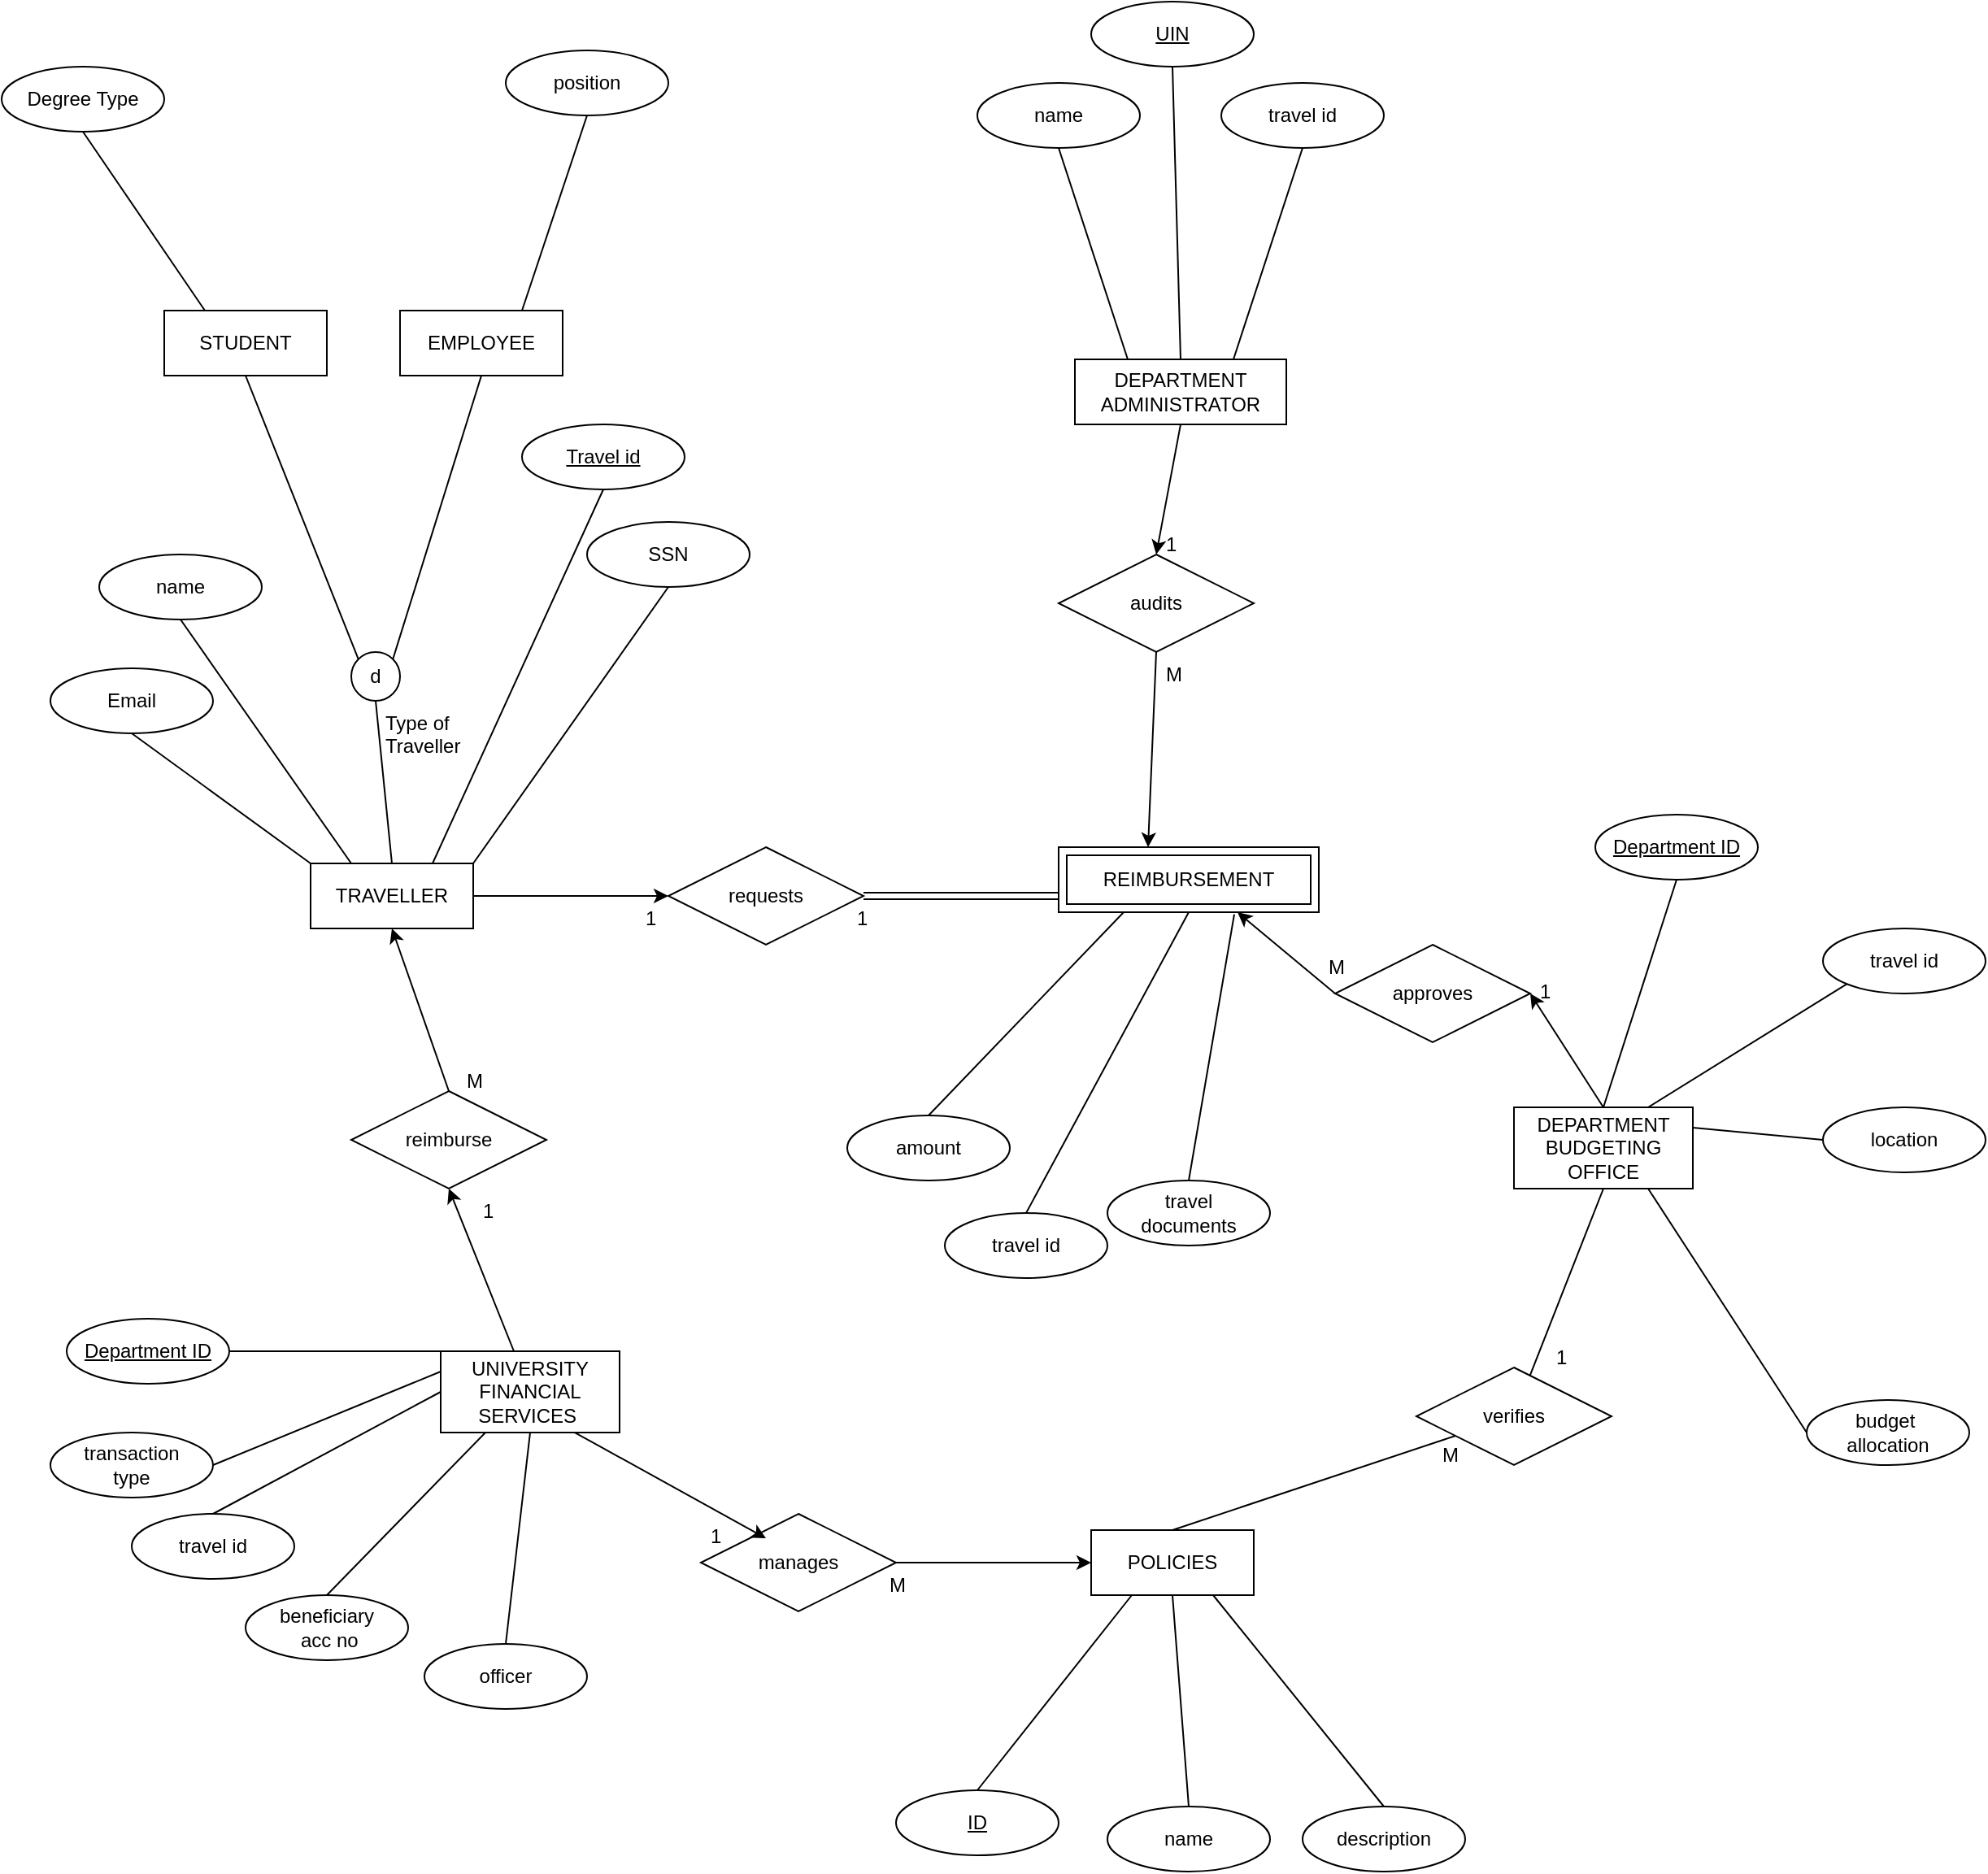 <mxfile version="24.7.16">
  <diagram id="R2lEEEUBdFMjLlhIrx00" name="Page-1">
    <mxGraphModel grid="1" page="1" gridSize="10" guides="1" tooltips="1" connect="1" arrows="1" fold="1" pageScale="1" pageWidth="850" pageHeight="1100" math="0" shadow="0" extFonts="Permanent Marker^https://fonts.googleapis.com/css?family=Permanent+Marker">
      <root>
        <mxCell id="0" />
        <mxCell id="1" parent="0" />
        <mxCell id="JfFtpPmvwm0unq5B4NQ8-1" value="TRAVELLER" style="whiteSpace=wrap;html=1;align=center;" vertex="1" parent="1">
          <mxGeometry x="210" y="160" width="100" height="40" as="geometry" />
        </mxCell>
        <mxCell id="JfFtpPmvwm0unq5B4NQ8-2" value="DEPARTMENT BUDGETING OFFICE" style="whiteSpace=wrap;html=1;align=center;" vertex="1" parent="1">
          <mxGeometry x="950" y="310" width="110" height="50" as="geometry" />
        </mxCell>
        <mxCell id="JfFtpPmvwm0unq5B4NQ8-4" value="UNIVERSITY FINANCIAL SERVICES&amp;nbsp;" style="whiteSpace=wrap;html=1;align=center;" vertex="1" parent="1">
          <mxGeometry x="290" y="460" width="110" height="50" as="geometry" />
        </mxCell>
        <mxCell id="JfFtpPmvwm0unq5B4NQ8-5" value="DEPARTMENT ADMINISTRATOR" style="whiteSpace=wrap;html=1;align=center;" vertex="1" parent="1">
          <mxGeometry x="680" y="-150" width="130" height="40" as="geometry" />
        </mxCell>
        <mxCell id="JfFtpPmvwm0unq5B4NQ8-22" value="verifies" style="shape=rhombus;perimeter=rhombusPerimeter;whiteSpace=wrap;html=1;align=center;" vertex="1" parent="1">
          <mxGeometry x="890" y="470" width="120" height="60" as="geometry" />
        </mxCell>
        <mxCell id="JfFtpPmvwm0unq5B4NQ8-23" value="POLICIES" style="shape=label;margin=3;double=1;whiteSpace=wrap;html=1;align=center;" vertex="1" parent="1">
          <mxGeometry x="690" y="570" width="100" height="40" as="geometry" />
        </mxCell>
        <mxCell id="JfFtpPmvwm0unq5B4NQ8-24" value="Email" style="ellipse;whiteSpace=wrap;html=1;align=center;" vertex="1" parent="1">
          <mxGeometry x="50" y="40" width="100" height="40" as="geometry" />
        </mxCell>
        <mxCell id="JfFtpPmvwm0unq5B4NQ8-25" value="name" style="ellipse;whiteSpace=wrap;html=1;align=center;" vertex="1" parent="1">
          <mxGeometry x="80" y="-30" width="100" height="40" as="geometry" />
        </mxCell>
        <mxCell id="JfFtpPmvwm0unq5B4NQ8-27" value="" style="endArrow=none;html=1;rounded=0;exitX=0.75;exitY=0;exitDx=0;exitDy=0;entryX=0.5;entryY=1;entryDx=0;entryDy=0;" edge="1" parent="1" source="JfFtpPmvwm0unq5B4NQ8-1" target="JfFtpPmvwm0unq5B4NQ8-58">
          <mxGeometry width="50" height="50" relative="1" as="geometry">
            <mxPoint x="400" y="180" as="sourcePoint" />
            <mxPoint x="420" y="40" as="targetPoint" />
          </mxGeometry>
        </mxCell>
        <mxCell id="JfFtpPmvwm0unq5B4NQ8-28" value="manages" style="shape=rhombus;perimeter=rhombusPerimeter;whiteSpace=wrap;html=1;align=center;" vertex="1" parent="1">
          <mxGeometry x="450" y="560" width="120" height="60" as="geometry" />
        </mxCell>
        <mxCell id="JfFtpPmvwm0unq5B4NQ8-30" value="" style="endArrow=none;html=1;rounded=0;exitX=0.5;exitY=0;exitDx=0;exitDy=0;" edge="1" parent="1" source="JfFtpPmvwm0unq5B4NQ8-23" target="JfFtpPmvwm0unq5B4NQ8-22">
          <mxGeometry width="50" height="50" relative="1" as="geometry">
            <mxPoint x="370" y="460" as="sourcePoint" />
            <mxPoint x="420" y="410" as="targetPoint" />
          </mxGeometry>
        </mxCell>
        <mxCell id="JfFtpPmvwm0unq5B4NQ8-31" value="" style="endArrow=classic;html=1;rounded=0;exitX=0.75;exitY=1;exitDx=0;exitDy=0;entryX=1;entryY=0.5;entryDx=0;entryDy=0;" edge="1" parent="1" source="JfFtpPmvwm0unq5B4NQ8-4" target="JfFtpPmvwm0unq5B4NQ8-51">
          <mxGeometry width="50" height="50" relative="1" as="geometry">
            <mxPoint x="370" y="460" as="sourcePoint" />
            <mxPoint x="420" y="410" as="targetPoint" />
          </mxGeometry>
        </mxCell>
        <mxCell id="JfFtpPmvwm0unq5B4NQ8-32" value="" style="endArrow=classic;html=1;rounded=0;exitX=1;exitY=0.5;exitDx=0;exitDy=0;entryX=0;entryY=0.5;entryDx=0;entryDy=0;" edge="1" parent="1" source="JfFtpPmvwm0unq5B4NQ8-28" target="JfFtpPmvwm0unq5B4NQ8-23">
          <mxGeometry width="50" height="50" relative="1" as="geometry">
            <mxPoint x="370" y="460" as="sourcePoint" />
            <mxPoint x="420" y="410" as="targetPoint" />
          </mxGeometry>
        </mxCell>
        <mxCell id="JfFtpPmvwm0unq5B4NQ8-33" value="" style="endArrow=none;html=1;rounded=0;entryX=0.5;entryY=1;entryDx=0;entryDy=0;" edge="1" parent="1" source="JfFtpPmvwm0unq5B4NQ8-22" target="JfFtpPmvwm0unq5B4NQ8-2">
          <mxGeometry width="50" height="50" relative="1" as="geometry">
            <mxPoint x="370" y="460" as="sourcePoint" />
            <mxPoint x="420" y="410" as="targetPoint" />
          </mxGeometry>
        </mxCell>
        <mxCell id="JfFtpPmvwm0unq5B4NQ8-34" value="" style="endArrow=none;html=1;rounded=0;exitX=0.25;exitY=0;exitDx=0;exitDy=0;entryX=0.5;entryY=1;entryDx=0;entryDy=0;" edge="1" parent="1" source="JfFtpPmvwm0unq5B4NQ8-1" target="JfFtpPmvwm0unq5B4NQ8-25">
          <mxGeometry width="50" height="50" relative="1" as="geometry">
            <mxPoint x="370" y="230" as="sourcePoint" />
            <mxPoint x="420" y="180" as="targetPoint" />
          </mxGeometry>
        </mxCell>
        <mxCell id="JfFtpPmvwm0unq5B4NQ8-42" value="reimburse" style="shape=rhombus;perimeter=rhombusPerimeter;whiteSpace=wrap;html=1;align=center;" vertex="1" parent="1">
          <mxGeometry x="235" y="300" width="120" height="60" as="geometry" />
        </mxCell>
        <mxCell id="JfFtpPmvwm0unq5B4NQ8-43" value="" style="endArrow=classic;html=1;rounded=0;entryX=0.5;entryY=1;entryDx=0;entryDy=0;" edge="1" parent="1" source="JfFtpPmvwm0unq5B4NQ8-4" target="JfFtpPmvwm0unq5B4NQ8-42">
          <mxGeometry width="50" height="50" relative="1" as="geometry">
            <mxPoint x="370" y="370" as="sourcePoint" />
            <mxPoint x="420" y="320" as="targetPoint" />
          </mxGeometry>
        </mxCell>
        <mxCell id="JfFtpPmvwm0unq5B4NQ8-44" value="" style="endArrow=classic;html=1;rounded=0;entryX=0.5;entryY=1;entryDx=0;entryDy=0;exitX=0.5;exitY=0;exitDx=0;exitDy=0;" edge="1" parent="1" source="JfFtpPmvwm0unq5B4NQ8-42" target="JfFtpPmvwm0unq5B4NQ8-1">
          <mxGeometry width="50" height="50" relative="1" as="geometry">
            <mxPoint x="370" y="370" as="sourcePoint" />
            <mxPoint x="420" y="320" as="targetPoint" />
          </mxGeometry>
        </mxCell>
        <mxCell id="JfFtpPmvwm0unq5B4NQ8-48" value="M" style="text;strokeColor=none;fillColor=none;spacingLeft=4;spacingRight=4;overflow=hidden;rotatable=0;points=[[0,0.5],[1,0.5]];portConstraint=eastwest;fontSize=12;whiteSpace=wrap;html=1;" vertex="1" parent="1">
          <mxGeometry x="900" y="510" width="40" height="30" as="geometry" />
        </mxCell>
        <mxCell id="JfFtpPmvwm0unq5B4NQ8-49" value="M" style="text;strokeColor=none;fillColor=none;spacingLeft=4;spacingRight=4;overflow=hidden;rotatable=0;points=[[0,0.5],[1,0.5]];portConstraint=eastwest;fontSize=12;whiteSpace=wrap;html=1;" vertex="1" parent="1">
          <mxGeometry x="560" y="590" width="40" height="30" as="geometry" />
        </mxCell>
        <mxCell id="JfFtpPmvwm0unq5B4NQ8-51" value="1" style="text;strokeColor=none;fillColor=none;spacingLeft=4;spacingRight=4;overflow=hidden;rotatable=0;points=[[0,0.5],[1,0.5]];portConstraint=eastwest;fontSize=12;whiteSpace=wrap;html=1;" vertex="1" parent="1">
          <mxGeometry x="450" y="560" width="40" height="30" as="geometry" />
        </mxCell>
        <mxCell id="JfFtpPmvwm0unq5B4NQ8-52" value="1" style="text;strokeColor=none;fillColor=none;spacingLeft=4;spacingRight=4;overflow=hidden;rotatable=0;points=[[0,0.5],[1,0.5]];portConstraint=eastwest;fontSize=12;whiteSpace=wrap;html=1;" vertex="1" parent="1">
          <mxGeometry x="310" y="360" width="40" height="30" as="geometry" />
        </mxCell>
        <mxCell id="JfFtpPmvwm0unq5B4NQ8-53" value="M" style="text;strokeColor=none;fillColor=none;spacingLeft=4;spacingRight=4;overflow=hidden;rotatable=0;points=[[0,0.5],[1,0.5]];portConstraint=eastwest;fontSize=12;whiteSpace=wrap;html=1;" vertex="1" parent="1">
          <mxGeometry x="300" y="280" width="40" height="30" as="geometry" />
        </mxCell>
        <mxCell id="JfFtpPmvwm0unq5B4NQ8-54" value="SSN" style="ellipse;whiteSpace=wrap;html=1;align=center;" vertex="1" parent="1">
          <mxGeometry x="380" y="-50" width="100" height="40" as="geometry" />
        </mxCell>
        <mxCell id="JfFtpPmvwm0unq5B4NQ8-55" value="" style="endArrow=none;html=1;rounded=0;entryX=0.5;entryY=1;entryDx=0;entryDy=0;exitX=1;exitY=0;exitDx=0;exitDy=0;" edge="1" parent="1" source="JfFtpPmvwm0unq5B4NQ8-1" target="JfFtpPmvwm0unq5B4NQ8-54">
          <mxGeometry width="50" height="50" relative="1" as="geometry">
            <mxPoint x="370" y="300" as="sourcePoint" />
            <mxPoint x="420" y="250" as="targetPoint" />
          </mxGeometry>
        </mxCell>
        <mxCell id="JfFtpPmvwm0unq5B4NQ8-58" value="Travel id" style="ellipse;whiteSpace=wrap;html=1;align=center;fontStyle=4;" vertex="1" parent="1">
          <mxGeometry x="340" y="-110" width="100" height="40" as="geometry" />
        </mxCell>
        <mxCell id="JfFtpPmvwm0unq5B4NQ8-59" value="" style="endArrow=none;html=1;rounded=0;entryX=0.5;entryY=1;entryDx=0;entryDy=0;exitX=0;exitY=0;exitDx=0;exitDy=0;" edge="1" parent="1" source="JfFtpPmvwm0unq5B4NQ8-1" target="JfFtpPmvwm0unq5B4NQ8-24">
          <mxGeometry width="50" height="50" relative="1" as="geometry">
            <mxPoint x="330" y="150" as="sourcePoint" />
            <mxPoint x="200" y="100" as="targetPoint" />
          </mxGeometry>
        </mxCell>
        <mxCell id="JfFtpPmvwm0unq5B4NQ8-65" value="" style="endArrow=none;html=1;rounded=0;entryX=0.5;entryY=1;entryDx=0;entryDy=0;exitX=0.5;exitY=0;exitDx=0;exitDy=0;" edge="1" parent="1" source="JfFtpPmvwm0unq5B4NQ8-1" target="JfFtpPmvwm0unq5B4NQ8-66">
          <mxGeometry width="50" height="50" relative="1" as="geometry">
            <mxPoint x="370" y="110" as="sourcePoint" />
            <mxPoint x="400" y="20" as="targetPoint" />
          </mxGeometry>
        </mxCell>
        <mxCell id="JfFtpPmvwm0unq5B4NQ8-66" value="d" style="ellipse;whiteSpace=wrap;html=1;aspect=fixed;" vertex="1" parent="1">
          <mxGeometry x="235" y="30" width="30" height="30" as="geometry" />
        </mxCell>
        <mxCell id="JfFtpPmvwm0unq5B4NQ8-67" value="" style="endArrow=none;html=1;rounded=0;exitX=1;exitY=0;exitDx=0;exitDy=0;entryX=0.5;entryY=1;entryDx=0;entryDy=0;" edge="1" parent="1" source="JfFtpPmvwm0unq5B4NQ8-66" target="JfFtpPmvwm0unq5B4NQ8-71">
          <mxGeometry width="50" height="50" relative="1" as="geometry">
            <mxPoint x="400" y="40" as="sourcePoint" />
            <mxPoint x="400" y="-60" as="targetPoint" />
          </mxGeometry>
        </mxCell>
        <mxCell id="JfFtpPmvwm0unq5B4NQ8-68" value="" style="endArrow=none;html=1;rounded=0;exitX=0;exitY=0;exitDx=0;exitDy=0;entryX=0.5;entryY=1;entryDx=0;entryDy=0;" edge="1" parent="1" source="JfFtpPmvwm0unq5B4NQ8-66" target="JfFtpPmvwm0unq5B4NQ8-73">
          <mxGeometry width="50" height="50" relative="1" as="geometry">
            <mxPoint x="350" y="40" as="sourcePoint" />
            <mxPoint x="330" y="-40" as="targetPoint" />
          </mxGeometry>
        </mxCell>
        <mxCell id="JfFtpPmvwm0unq5B4NQ8-71" value="EMPLOYEE" style="whiteSpace=wrap;html=1;align=center;" vertex="1" parent="1">
          <mxGeometry x="265" y="-180" width="100" height="40" as="geometry" />
        </mxCell>
        <mxCell id="JfFtpPmvwm0unq5B4NQ8-73" value="STUDENT" style="whiteSpace=wrap;html=1;align=center;" vertex="1" parent="1">
          <mxGeometry x="120" y="-180" width="100" height="40" as="geometry" />
        </mxCell>
        <mxCell id="JfFtpPmvwm0unq5B4NQ8-76" value="Type of Traveller" style="text;strokeColor=none;fillColor=none;spacingLeft=4;spacingRight=4;overflow=hidden;rotatable=0;points=[[0,0.5],[1,0.5]];portConstraint=eastwest;fontSize=12;whiteSpace=wrap;html=1;" vertex="1" parent="1">
          <mxGeometry x="250" y="60" width="90" height="50" as="geometry" />
        </mxCell>
        <mxCell id="JfFtpPmvwm0unq5B4NQ8-77" value="description" style="ellipse;whiteSpace=wrap;html=1;align=center;" vertex="1" parent="1">
          <mxGeometry x="820" y="740" width="100" height="40" as="geometry" />
        </mxCell>
        <mxCell id="JfFtpPmvwm0unq5B4NQ8-78" value="&lt;u&gt;ID&lt;/u&gt;" style="ellipse;whiteSpace=wrap;html=1;align=center;" vertex="1" parent="1">
          <mxGeometry x="570" y="730" width="100" height="40" as="geometry" />
        </mxCell>
        <mxCell id="JfFtpPmvwm0unq5B4NQ8-79" value="name" style="ellipse;whiteSpace=wrap;html=1;align=center;" vertex="1" parent="1">
          <mxGeometry x="700" y="740" width="100" height="40" as="geometry" />
        </mxCell>
        <mxCell id="JfFtpPmvwm0unq5B4NQ8-80" value="beneficiary&lt;div&gt;&amp;nbsp;acc no&lt;/div&gt;" style="ellipse;whiteSpace=wrap;html=1;align=center;" vertex="1" parent="1">
          <mxGeometry x="170" y="610" width="100" height="40" as="geometry" />
        </mxCell>
        <mxCell id="JfFtpPmvwm0unq5B4NQ8-81" value="" style="endArrow=none;html=1;rounded=0;entryX=0.25;entryY=1;entryDx=0;entryDy=0;exitX=0.5;exitY=0;exitDx=0;exitDy=0;" edge="1" parent="1" source="JfFtpPmvwm0unq5B4NQ8-78" target="JfFtpPmvwm0unq5B4NQ8-23">
          <mxGeometry width="50" height="50" relative="1" as="geometry">
            <mxPoint x="630" y="690" as="sourcePoint" />
            <mxPoint x="680" y="640" as="targetPoint" />
          </mxGeometry>
        </mxCell>
        <mxCell id="JfFtpPmvwm0unq5B4NQ8-82" value="" style="endArrow=none;html=1;rounded=0;entryX=0.5;entryY=1;entryDx=0;entryDy=0;exitX=0.5;exitY=0;exitDx=0;exitDy=0;" edge="1" parent="1" source="JfFtpPmvwm0unq5B4NQ8-79" target="JfFtpPmvwm0unq5B4NQ8-23">
          <mxGeometry width="50" height="50" relative="1" as="geometry">
            <mxPoint x="720" y="710" as="sourcePoint" />
            <mxPoint x="770" y="660" as="targetPoint" />
          </mxGeometry>
        </mxCell>
        <mxCell id="JfFtpPmvwm0unq5B4NQ8-83" value="" style="endArrow=none;html=1;rounded=0;entryX=0.75;entryY=1;entryDx=0;entryDy=0;exitX=0.5;exitY=0;exitDx=0;exitDy=0;" edge="1" parent="1" source="JfFtpPmvwm0unq5B4NQ8-77" target="JfFtpPmvwm0unq5B4NQ8-23">
          <mxGeometry width="50" height="50" relative="1" as="geometry">
            <mxPoint x="800" y="690" as="sourcePoint" />
            <mxPoint x="770" y="630" as="targetPoint" />
          </mxGeometry>
        </mxCell>
        <mxCell id="JfFtpPmvwm0unq5B4NQ8-84" value="travel id" style="ellipse;whiteSpace=wrap;html=1;align=center;" vertex="1" parent="1">
          <mxGeometry x="1140" y="200" width="100" height="40" as="geometry" />
        </mxCell>
        <mxCell id="JfFtpPmvwm0unq5B4NQ8-85" value="" style="endArrow=none;html=1;rounded=0;exitX=0.75;exitY=0;exitDx=0;exitDy=0;entryX=0;entryY=1;entryDx=0;entryDy=0;" edge="1" parent="1" source="JfFtpPmvwm0unq5B4NQ8-2" target="JfFtpPmvwm0unq5B4NQ8-84">
          <mxGeometry width="50" height="50" relative="1" as="geometry">
            <mxPoint x="900" y="280" as="sourcePoint" />
            <mxPoint x="950" y="230" as="targetPoint" />
          </mxGeometry>
        </mxCell>
        <mxCell id="JfFtpPmvwm0unq5B4NQ8-86" value="location" style="ellipse;whiteSpace=wrap;html=1;align=center;" vertex="1" parent="1">
          <mxGeometry x="1140" y="310" width="100" height="40" as="geometry" />
        </mxCell>
        <mxCell id="JfFtpPmvwm0unq5B4NQ8-87" value="" style="endArrow=none;html=1;rounded=0;exitX=1;exitY=0.25;exitDx=0;exitDy=0;entryX=0;entryY=0.5;entryDx=0;entryDy=0;" edge="1" parent="1" source="JfFtpPmvwm0unq5B4NQ8-2" target="JfFtpPmvwm0unq5B4NQ8-86">
          <mxGeometry width="50" height="50" relative="1" as="geometry">
            <mxPoint x="870" y="300" as="sourcePoint" />
            <mxPoint x="920" y="250" as="targetPoint" />
          </mxGeometry>
        </mxCell>
        <mxCell id="JfFtpPmvwm0unq5B4NQ8-88" value="budget&amp;nbsp;&lt;div&gt;allocation&lt;/div&gt;" style="ellipse;whiteSpace=wrap;html=1;align=center;" vertex="1" parent="1">
          <mxGeometry x="1130" y="490" width="100" height="40" as="geometry" />
        </mxCell>
        <mxCell id="JfFtpPmvwm0unq5B4NQ8-89" value="" style="endArrow=none;html=1;rounded=0;entryX=0.75;entryY=1;entryDx=0;entryDy=0;exitX=0;exitY=0.5;exitDx=0;exitDy=0;" edge="1" parent="1" source="JfFtpPmvwm0unq5B4NQ8-88" target="JfFtpPmvwm0unq5B4NQ8-2">
          <mxGeometry width="50" height="50" relative="1" as="geometry">
            <mxPoint x="590" y="400" as="sourcePoint" />
            <mxPoint x="640" y="350" as="targetPoint" />
          </mxGeometry>
        </mxCell>
        <mxCell id="JfFtpPmvwm0unq5B4NQ8-90" value="" style="endArrow=none;html=1;rounded=0;entryX=0.25;entryY=1;entryDx=0;entryDy=0;exitX=0.5;exitY=0;exitDx=0;exitDy=0;" edge="1" parent="1" source="JfFtpPmvwm0unq5B4NQ8-80" target="JfFtpPmvwm0unq5B4NQ8-4">
          <mxGeometry width="50" height="50" relative="1" as="geometry">
            <mxPoint x="280" y="600" as="sourcePoint" />
            <mxPoint x="330" y="550" as="targetPoint" />
          </mxGeometry>
        </mxCell>
        <mxCell id="JfFtpPmvwm0unq5B4NQ8-93" value="travel id" style="ellipse;whiteSpace=wrap;html=1;align=center;" vertex="1" parent="1">
          <mxGeometry x="100" y="560" width="100" height="40" as="geometry" />
        </mxCell>
        <mxCell id="JfFtpPmvwm0unq5B4NQ8-94" value="" style="endArrow=none;html=1;rounded=0;entryX=0;entryY=0.5;entryDx=0;entryDy=0;exitX=0.5;exitY=0;exitDx=0;exitDy=0;" edge="1" parent="1" source="JfFtpPmvwm0unq5B4NQ8-93" target="JfFtpPmvwm0unq5B4NQ8-4">
          <mxGeometry width="50" height="50" relative="1" as="geometry">
            <mxPoint x="220" y="550" as="sourcePoint" />
            <mxPoint x="270" y="500" as="targetPoint" />
          </mxGeometry>
        </mxCell>
        <mxCell id="JfFtpPmvwm0unq5B4NQ8-96" value="transaction&lt;div&gt;type&lt;/div&gt;" style="ellipse;whiteSpace=wrap;html=1;align=center;" vertex="1" parent="1">
          <mxGeometry x="50" y="510" width="100" height="40" as="geometry" />
        </mxCell>
        <mxCell id="JfFtpPmvwm0unq5B4NQ8-97" value="" style="endArrow=none;html=1;rounded=0;entryX=0;entryY=0.25;entryDx=0;entryDy=0;exitX=1;exitY=0.5;exitDx=0;exitDy=0;" edge="1" parent="1" source="JfFtpPmvwm0unq5B4NQ8-96" target="JfFtpPmvwm0unq5B4NQ8-4">
          <mxGeometry width="50" height="50" relative="1" as="geometry">
            <mxPoint x="180" y="530" as="sourcePoint" />
            <mxPoint x="230" y="480" as="targetPoint" />
          </mxGeometry>
        </mxCell>
        <mxCell id="JfFtpPmvwm0unq5B4NQ8-98" value="officer" style="ellipse;whiteSpace=wrap;html=1;align=center;" vertex="1" parent="1">
          <mxGeometry x="280" y="640" width="100" height="40" as="geometry" />
        </mxCell>
        <mxCell id="JfFtpPmvwm0unq5B4NQ8-99" value="" style="endArrow=none;html=1;rounded=0;entryX=0.5;entryY=1;entryDx=0;entryDy=0;exitX=0.5;exitY=0;exitDx=0;exitDy=0;" edge="1" parent="1" source="JfFtpPmvwm0unq5B4NQ8-98" target="JfFtpPmvwm0unq5B4NQ8-4">
          <mxGeometry width="50" height="50" relative="1" as="geometry">
            <mxPoint x="350" y="630" as="sourcePoint" />
            <mxPoint x="400" y="580" as="targetPoint" />
          </mxGeometry>
        </mxCell>
        <mxCell id="JfFtpPmvwm0unq5B4NQ8-100" value="name" style="ellipse;whiteSpace=wrap;html=1;align=center;" vertex="1" parent="1">
          <mxGeometry x="620" y="-320" width="100" height="40" as="geometry" />
        </mxCell>
        <mxCell id="JfFtpPmvwm0unq5B4NQ8-101" value="travel id" style="ellipse;whiteSpace=wrap;html=1;align=center;" vertex="1" parent="1">
          <mxGeometry x="770" y="-320" width="100" height="40" as="geometry" />
        </mxCell>
        <mxCell id="JfFtpPmvwm0unq5B4NQ8-102" value="" style="endArrow=none;html=1;rounded=0;entryX=0.5;entryY=1;entryDx=0;entryDy=0;exitX=0.25;exitY=0;exitDx=0;exitDy=0;" edge="1" parent="1" source="JfFtpPmvwm0unq5B4NQ8-5" target="JfFtpPmvwm0unq5B4NQ8-100">
          <mxGeometry width="50" height="50" relative="1" as="geometry">
            <mxPoint x="-70" y="290" as="sourcePoint" />
            <mxPoint x="-20" y="240" as="targetPoint" />
          </mxGeometry>
        </mxCell>
        <mxCell id="JfFtpPmvwm0unq5B4NQ8-103" value="" style="endArrow=none;html=1;rounded=0;entryX=0.75;entryY=0;entryDx=0;entryDy=0;exitX=0.5;exitY=1;exitDx=0;exitDy=0;" edge="1" parent="1" source="JfFtpPmvwm0unq5B4NQ8-101" target="JfFtpPmvwm0unq5B4NQ8-5">
          <mxGeometry width="50" height="50" relative="1" as="geometry">
            <mxPoint x="-70" y="430" as="sourcePoint" />
            <mxPoint x="-20" y="380" as="targetPoint" />
          </mxGeometry>
        </mxCell>
        <mxCell id="JfFtpPmvwm0unq5B4NQ8-104" value="&lt;u&gt;UIN&lt;/u&gt;" style="ellipse;whiteSpace=wrap;html=1;align=center;" vertex="1" parent="1">
          <mxGeometry x="690" y="-370" width="100" height="40" as="geometry" />
        </mxCell>
        <mxCell id="JfFtpPmvwm0unq5B4NQ8-105" value="" style="endArrow=none;html=1;rounded=0;exitX=0.5;exitY=1;exitDx=0;exitDy=0;entryX=0.5;entryY=0;entryDx=0;entryDy=0;" edge="1" parent="1" source="JfFtpPmvwm0unq5B4NQ8-104" target="JfFtpPmvwm0unq5B4NQ8-5">
          <mxGeometry width="50" height="50" relative="1" as="geometry">
            <mxPoint x="-120" y="370" as="sourcePoint" />
            <mxPoint x="-70" y="320" as="targetPoint" />
          </mxGeometry>
        </mxCell>
        <mxCell id="VUu1D5smWkgnO6-AwXRt-5" value="requests" style="shape=rhombus;perimeter=rhombusPerimeter;whiteSpace=wrap;html=1;align=center;" vertex="1" parent="1">
          <mxGeometry x="430" y="150" width="120" height="60" as="geometry" />
        </mxCell>
        <mxCell id="VUu1D5smWkgnO6-AwXRt-6" value="approves" style="shape=rhombus;perimeter=rhombusPerimeter;whiteSpace=wrap;html=1;align=center;" vertex="1" parent="1">
          <mxGeometry x="840" y="210" width="120" height="60" as="geometry" />
        </mxCell>
        <mxCell id="VUu1D5smWkgnO6-AwXRt-7" value="" style="endArrow=classic;html=1;rounded=0;exitX=1;exitY=0.5;exitDx=0;exitDy=0;entryX=0;entryY=0.5;entryDx=0;entryDy=0;" edge="1" parent="1" source="JfFtpPmvwm0unq5B4NQ8-1" target="VUu1D5smWkgnO6-AwXRt-5">
          <mxGeometry width="50" height="50" relative="1" as="geometry">
            <mxPoint x="490" y="240" as="sourcePoint" />
            <mxPoint x="540" y="190" as="targetPoint" />
          </mxGeometry>
        </mxCell>
        <mxCell id="VUu1D5smWkgnO6-AwXRt-9" value="" style="endArrow=classic;html=1;rounded=0;exitX=0.5;exitY=0;exitDx=0;exitDy=0;entryX=1;entryY=0.5;entryDx=0;entryDy=0;" edge="1" parent="1" source="JfFtpPmvwm0unq5B4NQ8-2" target="VUu1D5smWkgnO6-AwXRt-6">
          <mxGeometry width="50" height="50" relative="1" as="geometry">
            <mxPoint x="490" y="240" as="sourcePoint" />
            <mxPoint x="540" y="190" as="targetPoint" />
          </mxGeometry>
        </mxCell>
        <mxCell id="VUu1D5smWkgnO6-AwXRt-10" value="" style="endArrow=classic;html=1;rounded=0;exitX=0;exitY=0.5;exitDx=0;exitDy=0;entryX=1;entryY=1;entryDx=0;entryDy=0;" edge="1" parent="1" source="VUu1D5smWkgnO6-AwXRt-6">
          <mxGeometry width="50" height="50" relative="1" as="geometry">
            <mxPoint x="490" y="240" as="sourcePoint" />
            <mxPoint x="780" y="190" as="targetPoint" />
          </mxGeometry>
        </mxCell>
        <mxCell id="VUu1D5smWkgnO6-AwXRt-11" value="audits" style="shape=rhombus;perimeter=rhombusPerimeter;whiteSpace=wrap;html=1;align=center;" vertex="1" parent="1">
          <mxGeometry x="670" y="-30" width="120" height="60" as="geometry" />
        </mxCell>
        <mxCell id="VUu1D5smWkgnO6-AwXRt-13" value="" style="endArrow=classic;html=1;rounded=0;exitX=0.5;exitY=1;exitDx=0;exitDy=0;entryX=0.5;entryY=0;entryDx=0;entryDy=0;" edge="1" parent="1" source="JfFtpPmvwm0unq5B4NQ8-5" target="VUu1D5smWkgnO6-AwXRt-11">
          <mxGeometry width="50" height="50" relative="1" as="geometry">
            <mxPoint x="900" y="-50" as="sourcePoint" />
            <mxPoint x="950" y="-100" as="targetPoint" />
          </mxGeometry>
        </mxCell>
        <mxCell id="VUu1D5smWkgnO6-AwXRt-14" value="" style="endArrow=classic;html=1;rounded=0;exitX=0.5;exitY=1;exitDx=0;exitDy=0;entryX=0.5;entryY=0;entryDx=0;entryDy=0;" edge="1" parent="1" source="VUu1D5smWkgnO6-AwXRt-11">
          <mxGeometry width="50" height="50" relative="1" as="geometry">
            <mxPoint x="640" y="-50" as="sourcePoint" />
            <mxPoint x="725" y="150" as="targetPoint" />
          </mxGeometry>
        </mxCell>
        <mxCell id="VUu1D5smWkgnO6-AwXRt-16" value="amount" style="ellipse;whiteSpace=wrap;html=1;align=center;" vertex="1" parent="1">
          <mxGeometry x="540" y="315" width="100" height="40" as="geometry" />
        </mxCell>
        <mxCell id="VUu1D5smWkgnO6-AwXRt-17" value="travel id" style="ellipse;whiteSpace=wrap;html=1;align=center;" vertex="1" parent="1">
          <mxGeometry x="600" y="375" width="100" height="40" as="geometry" />
        </mxCell>
        <mxCell id="VUu1D5smWkgnO6-AwXRt-18" value="travel&lt;div&gt;documents&lt;/div&gt;" style="ellipse;whiteSpace=wrap;html=1;align=center;" vertex="1" parent="1">
          <mxGeometry x="700" y="355" width="100" height="40" as="geometry" />
        </mxCell>
        <mxCell id="VUu1D5smWkgnO6-AwXRt-19" value="" style="endArrow=none;html=1;rounded=0;entryX=0.25;entryY=1;entryDx=0;entryDy=0;exitX=0.5;exitY=0;exitDx=0;exitDy=0;" edge="1" parent="1" source="VUu1D5smWkgnO6-AwXRt-16" target="1kij8Iq1sjP4dTyGCAq3-3">
          <mxGeometry width="50" height="50" relative="1" as="geometry">
            <mxPoint x="600" y="290" as="sourcePoint" />
            <mxPoint x="697.5" y="190" as="targetPoint" />
          </mxGeometry>
        </mxCell>
        <mxCell id="VUu1D5smWkgnO6-AwXRt-20" value="" style="endArrow=none;html=1;rounded=0;entryX=0.5;entryY=1;entryDx=0;entryDy=0;exitX=0.5;exitY=0;exitDx=0;exitDy=0;" edge="1" parent="1" source="VUu1D5smWkgnO6-AwXRt-17" target="1kij8Iq1sjP4dTyGCAq3-3">
          <mxGeometry width="50" height="50" relative="1" as="geometry">
            <mxPoint x="620" y="350" as="sourcePoint" />
            <mxPoint x="725" y="190" as="targetPoint" />
          </mxGeometry>
        </mxCell>
        <mxCell id="VUu1D5smWkgnO6-AwXRt-21" value="" style="endArrow=none;html=1;rounded=0;entryX=0.675;entryY=1.033;entryDx=0;entryDy=0;exitX=0.5;exitY=0;exitDx=0;exitDy=0;entryPerimeter=0;" edge="1" parent="1" source="VUu1D5smWkgnO6-AwXRt-18" target="1kij8Iq1sjP4dTyGCAq3-3">
          <mxGeometry width="50" height="50" relative="1" as="geometry">
            <mxPoint x="700" y="310" as="sourcePoint" />
            <mxPoint x="752.5" y="190" as="targetPoint" />
          </mxGeometry>
        </mxCell>
        <mxCell id="VUu1D5smWkgnO6-AwXRt-23" value="1" style="text;strokeColor=none;fillColor=none;spacingLeft=4;spacingRight=4;overflow=hidden;rotatable=0;points=[[0,0.5],[1,0.5]];portConstraint=eastwest;fontSize=12;whiteSpace=wrap;html=1;" vertex="1" parent="1">
          <mxGeometry x="960" y="225" width="40" height="30" as="geometry" />
        </mxCell>
        <mxCell id="VUu1D5smWkgnO6-AwXRt-25" value="1" style="text;strokeColor=none;fillColor=none;spacingLeft=4;spacingRight=4;overflow=hidden;rotatable=0;points=[[0,0.5],[1,0.5]];portConstraint=eastwest;fontSize=12;whiteSpace=wrap;html=1;" vertex="1" parent="1">
          <mxGeometry x="970" y="450" width="40" height="30" as="geometry" />
        </mxCell>
        <mxCell id="VUu1D5smWkgnO6-AwXRt-26" value="M" style="text;strokeColor=none;fillColor=none;spacingLeft=4;spacingRight=4;overflow=hidden;rotatable=0;points=[[0,0.5],[1,0.5]];portConstraint=eastwest;fontSize=12;whiteSpace=wrap;html=1;" vertex="1" parent="1">
          <mxGeometry x="830" y="210" width="40" height="30" as="geometry" />
        </mxCell>
        <mxCell id="VUu1D5smWkgnO6-AwXRt-28" value="1" style="text;strokeColor=none;fillColor=none;spacingLeft=4;spacingRight=4;overflow=hidden;rotatable=0;points=[[0,0.5],[1,0.5]];portConstraint=eastwest;fontSize=12;whiteSpace=wrap;html=1;" vertex="1" parent="1">
          <mxGeometry x="540" y="180" width="40" height="30" as="geometry" />
        </mxCell>
        <mxCell id="VUu1D5smWkgnO6-AwXRt-31" value="1" style="text;strokeColor=none;fillColor=none;spacingLeft=4;spacingRight=4;overflow=hidden;rotatable=0;points=[[0,0.5],[1,0.5]];portConstraint=eastwest;fontSize=12;whiteSpace=wrap;html=1;" vertex="1" parent="1">
          <mxGeometry x="410" y="180" width="40" height="30" as="geometry" />
        </mxCell>
        <mxCell id="VUu1D5smWkgnO6-AwXRt-32" value="1" style="text;strokeColor=none;fillColor=none;spacingLeft=4;spacingRight=4;overflow=hidden;rotatable=0;points=[[0,0.5],[1,0.5]];portConstraint=eastwest;fontSize=12;whiteSpace=wrap;html=1;" vertex="1" parent="1">
          <mxGeometry x="730" y="-50" width="40" height="30" as="geometry" />
        </mxCell>
        <mxCell id="VUu1D5smWkgnO6-AwXRt-33" value="M" style="text;strokeColor=none;fillColor=none;spacingLeft=4;spacingRight=4;overflow=hidden;rotatable=0;points=[[0,0.5],[1,0.5]];portConstraint=eastwest;fontSize=12;whiteSpace=wrap;html=1;" vertex="1" parent="1">
          <mxGeometry x="730" y="30" width="40" height="30" as="geometry" />
        </mxCell>
        <mxCell id="VUu1D5smWkgnO6-AwXRt-39" value="position" style="ellipse;whiteSpace=wrap;html=1;align=center;" vertex="1" parent="1">
          <mxGeometry x="330" y="-340" width="100" height="40" as="geometry" />
        </mxCell>
        <mxCell id="VUu1D5smWkgnO6-AwXRt-41" value="" style="endArrow=none;html=1;rounded=0;entryX=0.5;entryY=1;entryDx=0;entryDy=0;exitX=0.75;exitY=0;exitDx=0;exitDy=0;" edge="1" parent="1" source="JfFtpPmvwm0unq5B4NQ8-71" target="VUu1D5smWkgnO6-AwXRt-39">
          <mxGeometry width="50" height="50" relative="1" as="geometry">
            <mxPoint x="570" y="-50" as="sourcePoint" />
            <mxPoint x="620" y="-100" as="targetPoint" />
          </mxGeometry>
        </mxCell>
        <mxCell id="VUu1D5smWkgnO6-AwXRt-42" value="" style="endArrow=none;html=1;rounded=0;entryX=0.5;entryY=1;entryDx=0;entryDy=0;exitX=0.25;exitY=0;exitDx=0;exitDy=0;" edge="1" parent="1" source="JfFtpPmvwm0unq5B4NQ8-73" target="VUu1D5smWkgnO6-AwXRt-43">
          <mxGeometry width="50" height="50" relative="1" as="geometry">
            <mxPoint x="110" y="-200" as="sourcePoint" />
            <mxPoint x="70" y="-290" as="targetPoint" />
          </mxGeometry>
        </mxCell>
        <mxCell id="VUu1D5smWkgnO6-AwXRt-43" value="Degree Type" style="ellipse;whiteSpace=wrap;html=1;align=center;" vertex="1" parent="1">
          <mxGeometry x="20" y="-330" width="100" height="40" as="geometry" />
        </mxCell>
        <mxCell id="1kij8Iq1sjP4dTyGCAq3-1" value="Department ID" style="ellipse;whiteSpace=wrap;html=1;align=center;fontStyle=4;" vertex="1" parent="1">
          <mxGeometry x="1000" y="130" width="100" height="40" as="geometry" />
        </mxCell>
        <mxCell id="1kij8Iq1sjP4dTyGCAq3-2" value="" style="endArrow=none;html=1;rounded=0;exitX=0.5;exitY=1;exitDx=0;exitDy=0;entryX=0.5;entryY=0;entryDx=0;entryDy=0;" edge="1" parent="1" source="1kij8Iq1sjP4dTyGCAq3-1" target="JfFtpPmvwm0unq5B4NQ8-2">
          <mxGeometry width="50" height="50" relative="1" as="geometry">
            <mxPoint x="1030" y="120" as="sourcePoint" />
            <mxPoint x="1020" y="300" as="targetPoint" />
          </mxGeometry>
        </mxCell>
        <mxCell id="1kij8Iq1sjP4dTyGCAq3-3" value="REIMBURSEMENT" style="shape=ext;margin=3;double=1;whiteSpace=wrap;html=1;align=center;" vertex="1" parent="1">
          <mxGeometry x="670" y="150" width="160" height="40" as="geometry" />
        </mxCell>
        <mxCell id="1kij8Iq1sjP4dTyGCAq3-4" value="Department ID" style="ellipse;whiteSpace=wrap;html=1;align=center;fontStyle=4;" vertex="1" parent="1">
          <mxGeometry x="60" y="440" width="100" height="40" as="geometry" />
        </mxCell>
        <mxCell id="1kij8Iq1sjP4dTyGCAq3-5" value="" style="endArrow=none;html=1;rounded=0;entryX=0;entryY=0;entryDx=0;entryDy=0;exitX=1;exitY=0.5;exitDx=0;exitDy=0;" edge="1" parent="1" source="1kij8Iq1sjP4dTyGCAq3-4" target="JfFtpPmvwm0unq5B4NQ8-4">
          <mxGeometry width="50" height="50" relative="1" as="geometry">
            <mxPoint x="150" y="470" as="sourcePoint" />
            <mxPoint x="270" y="345" as="targetPoint" />
          </mxGeometry>
        </mxCell>
        <mxCell id="Liork6kfrY48I-zao6pi-1" value="" style="shape=link;html=1;rounded=0;entryX=0;entryY=0.75;entryDx=0;entryDy=0;" edge="1" parent="1" target="1kij8Iq1sjP4dTyGCAq3-3">
          <mxGeometry width="100" relative="1" as="geometry">
            <mxPoint x="550" y="180" as="sourcePoint" />
            <mxPoint x="650" y="180" as="targetPoint" />
          </mxGeometry>
        </mxCell>
      </root>
    </mxGraphModel>
  </diagram>
</mxfile>
